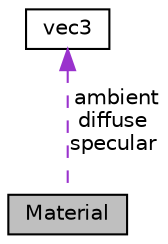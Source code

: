 digraph "Material"
{
  edge [fontname="Helvetica",fontsize="10",labelfontname="Helvetica",labelfontsize="10"];
  node [fontname="Helvetica",fontsize="10",shape=record];
  Node1 [label="Material",height=0.2,width=0.4,color="black", fillcolor="grey75", style="filled", fontcolor="black"];
  Node2 -> Node1 [dir="back",color="darkorchid3",fontsize="10",style="dashed",label=" ambient\ndiffuse\nspecular" ,fontname="Helvetica"];
  Node2 [label="vec3",height=0.2,width=0.4,color="black", fillcolor="white", style="filled",URL="$classvec3.html"];
}
